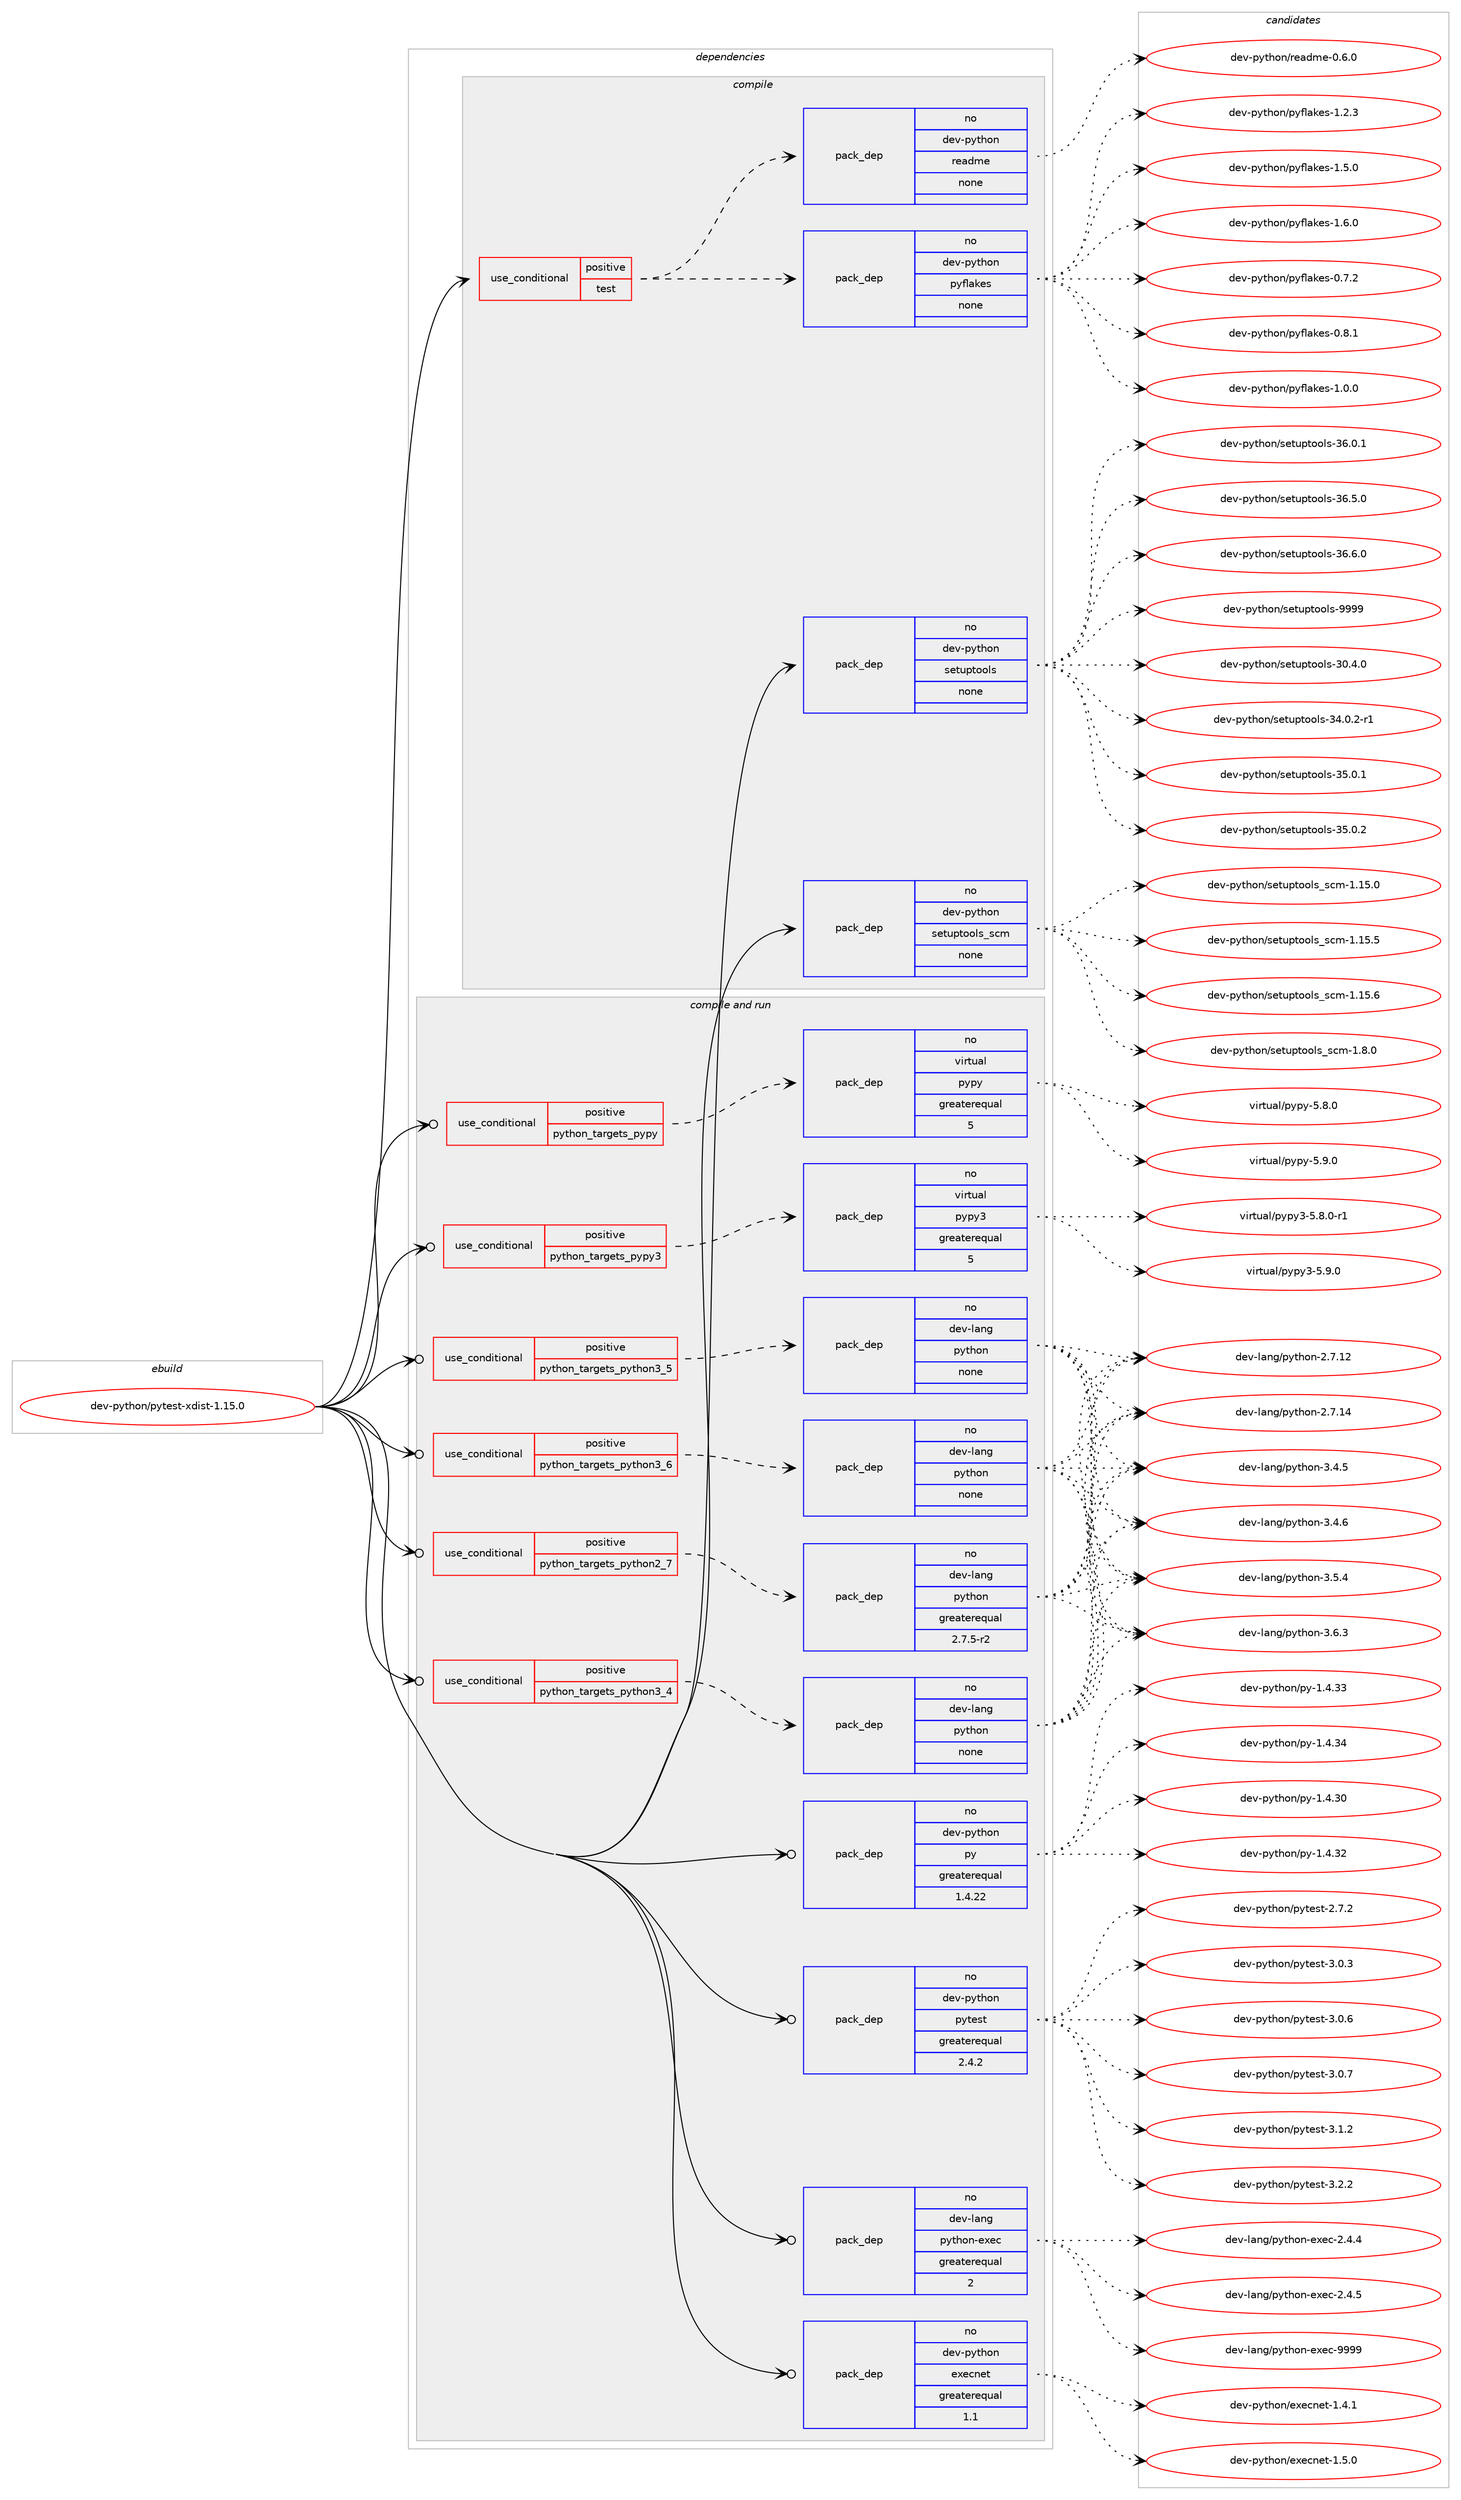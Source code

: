 digraph prolog {

# *************
# Graph options
# *************

newrank=true;
concentrate=true;
compound=true;
graph [rankdir=LR,fontname=Helvetica,fontsize=10,ranksep=1.5];#, ranksep=2.5, nodesep=0.2];
edge  [arrowhead=vee];
node  [fontname=Helvetica,fontsize=10];

# **********
# The ebuild
# **********

subgraph cluster_leftcol {
color=gray;
rank=same;
label=<<i>ebuild</i>>;
id [label="dev-python/pytest-xdist-1.15.0", color=red, width=4, href="../dev-python/pytest-xdist-1.15.0.svg"];
}

# ****************
# The dependencies
# ****************

subgraph cluster_midcol {
color=gray;
label=<<i>dependencies</i>>;
subgraph cluster_compile {
fillcolor="#eeeeee";
style=filled;
label=<<i>compile</i>>;
subgraph cond39785 {
dependency180511 [label=<<TABLE BORDER="0" CELLBORDER="1" CELLSPACING="0" CELLPADDING="4"><TR><TD ROWSPAN="3" CELLPADDING="10">use_conditional</TD></TR><TR><TD>positive</TD></TR><TR><TD>test</TD></TR></TABLE>>, shape=none, color=red];
subgraph pack136787 {
dependency180512 [label=<<TABLE BORDER="0" CELLBORDER="1" CELLSPACING="0" CELLPADDING="4" WIDTH="220"><TR><TD ROWSPAN="6" CELLPADDING="30">pack_dep</TD></TR><TR><TD WIDTH="110">no</TD></TR><TR><TD>dev-python</TD></TR><TR><TD>pyflakes</TD></TR><TR><TD>none</TD></TR><TR><TD></TD></TR></TABLE>>, shape=none, color=blue];
}
dependency180511:e -> dependency180512:w [weight=20,style="dashed",arrowhead="vee"];
subgraph pack136788 {
dependency180513 [label=<<TABLE BORDER="0" CELLBORDER="1" CELLSPACING="0" CELLPADDING="4" WIDTH="220"><TR><TD ROWSPAN="6" CELLPADDING="30">pack_dep</TD></TR><TR><TD WIDTH="110">no</TD></TR><TR><TD>dev-python</TD></TR><TR><TD>readme</TD></TR><TR><TD>none</TD></TR><TR><TD></TD></TR></TABLE>>, shape=none, color=blue];
}
dependency180511:e -> dependency180513:w [weight=20,style="dashed",arrowhead="vee"];
}
id:e -> dependency180511:w [weight=20,style="solid",arrowhead="vee"];
subgraph pack136789 {
dependency180514 [label=<<TABLE BORDER="0" CELLBORDER="1" CELLSPACING="0" CELLPADDING="4" WIDTH="220"><TR><TD ROWSPAN="6" CELLPADDING="30">pack_dep</TD></TR><TR><TD WIDTH="110">no</TD></TR><TR><TD>dev-python</TD></TR><TR><TD>setuptools</TD></TR><TR><TD>none</TD></TR><TR><TD></TD></TR></TABLE>>, shape=none, color=blue];
}
id:e -> dependency180514:w [weight=20,style="solid",arrowhead="vee"];
subgraph pack136790 {
dependency180515 [label=<<TABLE BORDER="0" CELLBORDER="1" CELLSPACING="0" CELLPADDING="4" WIDTH="220"><TR><TD ROWSPAN="6" CELLPADDING="30">pack_dep</TD></TR><TR><TD WIDTH="110">no</TD></TR><TR><TD>dev-python</TD></TR><TR><TD>setuptools_scm</TD></TR><TR><TD>none</TD></TR><TR><TD></TD></TR></TABLE>>, shape=none, color=blue];
}
id:e -> dependency180515:w [weight=20,style="solid",arrowhead="vee"];
}
subgraph cluster_compileandrun {
fillcolor="#eeeeee";
style=filled;
label=<<i>compile and run</i>>;
subgraph cond39786 {
dependency180516 [label=<<TABLE BORDER="0" CELLBORDER="1" CELLSPACING="0" CELLPADDING="4"><TR><TD ROWSPAN="3" CELLPADDING="10">use_conditional</TD></TR><TR><TD>positive</TD></TR><TR><TD>python_targets_pypy</TD></TR></TABLE>>, shape=none, color=red];
subgraph pack136791 {
dependency180517 [label=<<TABLE BORDER="0" CELLBORDER="1" CELLSPACING="0" CELLPADDING="4" WIDTH="220"><TR><TD ROWSPAN="6" CELLPADDING="30">pack_dep</TD></TR><TR><TD WIDTH="110">no</TD></TR><TR><TD>virtual</TD></TR><TR><TD>pypy</TD></TR><TR><TD>greaterequal</TD></TR><TR><TD>5</TD></TR></TABLE>>, shape=none, color=blue];
}
dependency180516:e -> dependency180517:w [weight=20,style="dashed",arrowhead="vee"];
}
id:e -> dependency180516:w [weight=20,style="solid",arrowhead="odotvee"];
subgraph cond39787 {
dependency180518 [label=<<TABLE BORDER="0" CELLBORDER="1" CELLSPACING="0" CELLPADDING="4"><TR><TD ROWSPAN="3" CELLPADDING="10">use_conditional</TD></TR><TR><TD>positive</TD></TR><TR><TD>python_targets_pypy3</TD></TR></TABLE>>, shape=none, color=red];
subgraph pack136792 {
dependency180519 [label=<<TABLE BORDER="0" CELLBORDER="1" CELLSPACING="0" CELLPADDING="4" WIDTH="220"><TR><TD ROWSPAN="6" CELLPADDING="30">pack_dep</TD></TR><TR><TD WIDTH="110">no</TD></TR><TR><TD>virtual</TD></TR><TR><TD>pypy3</TD></TR><TR><TD>greaterequal</TD></TR><TR><TD>5</TD></TR></TABLE>>, shape=none, color=blue];
}
dependency180518:e -> dependency180519:w [weight=20,style="dashed",arrowhead="vee"];
}
id:e -> dependency180518:w [weight=20,style="solid",arrowhead="odotvee"];
subgraph cond39788 {
dependency180520 [label=<<TABLE BORDER="0" CELLBORDER="1" CELLSPACING="0" CELLPADDING="4"><TR><TD ROWSPAN="3" CELLPADDING="10">use_conditional</TD></TR><TR><TD>positive</TD></TR><TR><TD>python_targets_python2_7</TD></TR></TABLE>>, shape=none, color=red];
subgraph pack136793 {
dependency180521 [label=<<TABLE BORDER="0" CELLBORDER="1" CELLSPACING="0" CELLPADDING="4" WIDTH="220"><TR><TD ROWSPAN="6" CELLPADDING="30">pack_dep</TD></TR><TR><TD WIDTH="110">no</TD></TR><TR><TD>dev-lang</TD></TR><TR><TD>python</TD></TR><TR><TD>greaterequal</TD></TR><TR><TD>2.7.5-r2</TD></TR></TABLE>>, shape=none, color=blue];
}
dependency180520:e -> dependency180521:w [weight=20,style="dashed",arrowhead="vee"];
}
id:e -> dependency180520:w [weight=20,style="solid",arrowhead="odotvee"];
subgraph cond39789 {
dependency180522 [label=<<TABLE BORDER="0" CELLBORDER="1" CELLSPACING="0" CELLPADDING="4"><TR><TD ROWSPAN="3" CELLPADDING="10">use_conditional</TD></TR><TR><TD>positive</TD></TR><TR><TD>python_targets_python3_4</TD></TR></TABLE>>, shape=none, color=red];
subgraph pack136794 {
dependency180523 [label=<<TABLE BORDER="0" CELLBORDER="1" CELLSPACING="0" CELLPADDING="4" WIDTH="220"><TR><TD ROWSPAN="6" CELLPADDING="30">pack_dep</TD></TR><TR><TD WIDTH="110">no</TD></TR><TR><TD>dev-lang</TD></TR><TR><TD>python</TD></TR><TR><TD>none</TD></TR><TR><TD></TD></TR></TABLE>>, shape=none, color=blue];
}
dependency180522:e -> dependency180523:w [weight=20,style="dashed",arrowhead="vee"];
}
id:e -> dependency180522:w [weight=20,style="solid",arrowhead="odotvee"];
subgraph cond39790 {
dependency180524 [label=<<TABLE BORDER="0" CELLBORDER="1" CELLSPACING="0" CELLPADDING="4"><TR><TD ROWSPAN="3" CELLPADDING="10">use_conditional</TD></TR><TR><TD>positive</TD></TR><TR><TD>python_targets_python3_5</TD></TR></TABLE>>, shape=none, color=red];
subgraph pack136795 {
dependency180525 [label=<<TABLE BORDER="0" CELLBORDER="1" CELLSPACING="0" CELLPADDING="4" WIDTH="220"><TR><TD ROWSPAN="6" CELLPADDING="30">pack_dep</TD></TR><TR><TD WIDTH="110">no</TD></TR><TR><TD>dev-lang</TD></TR><TR><TD>python</TD></TR><TR><TD>none</TD></TR><TR><TD></TD></TR></TABLE>>, shape=none, color=blue];
}
dependency180524:e -> dependency180525:w [weight=20,style="dashed",arrowhead="vee"];
}
id:e -> dependency180524:w [weight=20,style="solid",arrowhead="odotvee"];
subgraph cond39791 {
dependency180526 [label=<<TABLE BORDER="0" CELLBORDER="1" CELLSPACING="0" CELLPADDING="4"><TR><TD ROWSPAN="3" CELLPADDING="10">use_conditional</TD></TR><TR><TD>positive</TD></TR><TR><TD>python_targets_python3_6</TD></TR></TABLE>>, shape=none, color=red];
subgraph pack136796 {
dependency180527 [label=<<TABLE BORDER="0" CELLBORDER="1" CELLSPACING="0" CELLPADDING="4" WIDTH="220"><TR><TD ROWSPAN="6" CELLPADDING="30">pack_dep</TD></TR><TR><TD WIDTH="110">no</TD></TR><TR><TD>dev-lang</TD></TR><TR><TD>python</TD></TR><TR><TD>none</TD></TR><TR><TD></TD></TR></TABLE>>, shape=none, color=blue];
}
dependency180526:e -> dependency180527:w [weight=20,style="dashed",arrowhead="vee"];
}
id:e -> dependency180526:w [weight=20,style="solid",arrowhead="odotvee"];
subgraph pack136797 {
dependency180528 [label=<<TABLE BORDER="0" CELLBORDER="1" CELLSPACING="0" CELLPADDING="4" WIDTH="220"><TR><TD ROWSPAN="6" CELLPADDING="30">pack_dep</TD></TR><TR><TD WIDTH="110">no</TD></TR><TR><TD>dev-lang</TD></TR><TR><TD>python-exec</TD></TR><TR><TD>greaterequal</TD></TR><TR><TD>2</TD></TR></TABLE>>, shape=none, color=blue];
}
id:e -> dependency180528:w [weight=20,style="solid",arrowhead="odotvee"];
subgraph pack136798 {
dependency180529 [label=<<TABLE BORDER="0" CELLBORDER="1" CELLSPACING="0" CELLPADDING="4" WIDTH="220"><TR><TD ROWSPAN="6" CELLPADDING="30">pack_dep</TD></TR><TR><TD WIDTH="110">no</TD></TR><TR><TD>dev-python</TD></TR><TR><TD>execnet</TD></TR><TR><TD>greaterequal</TD></TR><TR><TD>1.1</TD></TR></TABLE>>, shape=none, color=blue];
}
id:e -> dependency180529:w [weight=20,style="solid",arrowhead="odotvee"];
subgraph pack136799 {
dependency180530 [label=<<TABLE BORDER="0" CELLBORDER="1" CELLSPACING="0" CELLPADDING="4" WIDTH="220"><TR><TD ROWSPAN="6" CELLPADDING="30">pack_dep</TD></TR><TR><TD WIDTH="110">no</TD></TR><TR><TD>dev-python</TD></TR><TR><TD>py</TD></TR><TR><TD>greaterequal</TD></TR><TR><TD>1.4.22</TD></TR></TABLE>>, shape=none, color=blue];
}
id:e -> dependency180530:w [weight=20,style="solid",arrowhead="odotvee"];
subgraph pack136800 {
dependency180531 [label=<<TABLE BORDER="0" CELLBORDER="1" CELLSPACING="0" CELLPADDING="4" WIDTH="220"><TR><TD ROWSPAN="6" CELLPADDING="30">pack_dep</TD></TR><TR><TD WIDTH="110">no</TD></TR><TR><TD>dev-python</TD></TR><TR><TD>pytest</TD></TR><TR><TD>greaterequal</TD></TR><TR><TD>2.4.2</TD></TR></TABLE>>, shape=none, color=blue];
}
id:e -> dependency180531:w [weight=20,style="solid",arrowhead="odotvee"];
}
subgraph cluster_run {
fillcolor="#eeeeee";
style=filled;
label=<<i>run</i>>;
}
}

# **************
# The candidates
# **************

subgraph cluster_choices {
rank=same;
color=gray;
label=<<i>candidates</i>>;

subgraph choice136787 {
color=black;
nodesep=1;
choice100101118451121211161041111104711212110210897107101115454846554650 [label="dev-python/pyflakes-0.7.2", color=red, width=4,href="../dev-python/pyflakes-0.7.2.svg"];
choice100101118451121211161041111104711212110210897107101115454846564649 [label="dev-python/pyflakes-0.8.1", color=red, width=4,href="../dev-python/pyflakes-0.8.1.svg"];
choice100101118451121211161041111104711212110210897107101115454946484648 [label="dev-python/pyflakes-1.0.0", color=red, width=4,href="../dev-python/pyflakes-1.0.0.svg"];
choice100101118451121211161041111104711212110210897107101115454946504651 [label="dev-python/pyflakes-1.2.3", color=red, width=4,href="../dev-python/pyflakes-1.2.3.svg"];
choice100101118451121211161041111104711212110210897107101115454946534648 [label="dev-python/pyflakes-1.5.0", color=red, width=4,href="../dev-python/pyflakes-1.5.0.svg"];
choice100101118451121211161041111104711212110210897107101115454946544648 [label="dev-python/pyflakes-1.6.0", color=red, width=4,href="../dev-python/pyflakes-1.6.0.svg"];
dependency180512:e -> choice100101118451121211161041111104711212110210897107101115454846554650:w [style=dotted,weight="100"];
dependency180512:e -> choice100101118451121211161041111104711212110210897107101115454846564649:w [style=dotted,weight="100"];
dependency180512:e -> choice100101118451121211161041111104711212110210897107101115454946484648:w [style=dotted,weight="100"];
dependency180512:e -> choice100101118451121211161041111104711212110210897107101115454946504651:w [style=dotted,weight="100"];
dependency180512:e -> choice100101118451121211161041111104711212110210897107101115454946534648:w [style=dotted,weight="100"];
dependency180512:e -> choice100101118451121211161041111104711212110210897107101115454946544648:w [style=dotted,weight="100"];
}
subgraph choice136788 {
color=black;
nodesep=1;
choice100101118451121211161041111104711410197100109101454846544648 [label="dev-python/readme-0.6.0", color=red, width=4,href="../dev-python/readme-0.6.0.svg"];
dependency180513:e -> choice100101118451121211161041111104711410197100109101454846544648:w [style=dotted,weight="100"];
}
subgraph choice136789 {
color=black;
nodesep=1;
choice100101118451121211161041111104711510111611711211611111110811545514846524648 [label="dev-python/setuptools-30.4.0", color=red, width=4,href="../dev-python/setuptools-30.4.0.svg"];
choice1001011184511212111610411111047115101116117112116111111108115455152464846504511449 [label="dev-python/setuptools-34.0.2-r1", color=red, width=4,href="../dev-python/setuptools-34.0.2-r1.svg"];
choice100101118451121211161041111104711510111611711211611111110811545515346484649 [label="dev-python/setuptools-35.0.1", color=red, width=4,href="../dev-python/setuptools-35.0.1.svg"];
choice100101118451121211161041111104711510111611711211611111110811545515346484650 [label="dev-python/setuptools-35.0.2", color=red, width=4,href="../dev-python/setuptools-35.0.2.svg"];
choice100101118451121211161041111104711510111611711211611111110811545515446484649 [label="dev-python/setuptools-36.0.1", color=red, width=4,href="../dev-python/setuptools-36.0.1.svg"];
choice100101118451121211161041111104711510111611711211611111110811545515446534648 [label="dev-python/setuptools-36.5.0", color=red, width=4,href="../dev-python/setuptools-36.5.0.svg"];
choice100101118451121211161041111104711510111611711211611111110811545515446544648 [label="dev-python/setuptools-36.6.0", color=red, width=4,href="../dev-python/setuptools-36.6.0.svg"];
choice10010111845112121116104111110471151011161171121161111111081154557575757 [label="dev-python/setuptools-9999", color=red, width=4,href="../dev-python/setuptools-9999.svg"];
dependency180514:e -> choice100101118451121211161041111104711510111611711211611111110811545514846524648:w [style=dotted,weight="100"];
dependency180514:e -> choice1001011184511212111610411111047115101116117112116111111108115455152464846504511449:w [style=dotted,weight="100"];
dependency180514:e -> choice100101118451121211161041111104711510111611711211611111110811545515346484649:w [style=dotted,weight="100"];
dependency180514:e -> choice100101118451121211161041111104711510111611711211611111110811545515346484650:w [style=dotted,weight="100"];
dependency180514:e -> choice100101118451121211161041111104711510111611711211611111110811545515446484649:w [style=dotted,weight="100"];
dependency180514:e -> choice100101118451121211161041111104711510111611711211611111110811545515446534648:w [style=dotted,weight="100"];
dependency180514:e -> choice100101118451121211161041111104711510111611711211611111110811545515446544648:w [style=dotted,weight="100"];
dependency180514:e -> choice10010111845112121116104111110471151011161171121161111111081154557575757:w [style=dotted,weight="100"];
}
subgraph choice136790 {
color=black;
nodesep=1;
choice1001011184511212111610411111047115101116117112116111111108115951159910945494649534648 [label="dev-python/setuptools_scm-1.15.0", color=red, width=4,href="../dev-python/setuptools_scm-1.15.0.svg"];
choice1001011184511212111610411111047115101116117112116111111108115951159910945494649534653 [label="dev-python/setuptools_scm-1.15.5", color=red, width=4,href="../dev-python/setuptools_scm-1.15.5.svg"];
choice1001011184511212111610411111047115101116117112116111111108115951159910945494649534654 [label="dev-python/setuptools_scm-1.15.6", color=red, width=4,href="../dev-python/setuptools_scm-1.15.6.svg"];
choice10010111845112121116104111110471151011161171121161111111081159511599109454946564648 [label="dev-python/setuptools_scm-1.8.0", color=red, width=4,href="../dev-python/setuptools_scm-1.8.0.svg"];
dependency180515:e -> choice1001011184511212111610411111047115101116117112116111111108115951159910945494649534648:w [style=dotted,weight="100"];
dependency180515:e -> choice1001011184511212111610411111047115101116117112116111111108115951159910945494649534653:w [style=dotted,weight="100"];
dependency180515:e -> choice1001011184511212111610411111047115101116117112116111111108115951159910945494649534654:w [style=dotted,weight="100"];
dependency180515:e -> choice10010111845112121116104111110471151011161171121161111111081159511599109454946564648:w [style=dotted,weight="100"];
}
subgraph choice136791 {
color=black;
nodesep=1;
choice1181051141161179710847112121112121455346564648 [label="virtual/pypy-5.8.0", color=red, width=4,href="../virtual/pypy-5.8.0.svg"];
choice1181051141161179710847112121112121455346574648 [label="virtual/pypy-5.9.0", color=red, width=4,href="../virtual/pypy-5.9.0.svg"];
dependency180517:e -> choice1181051141161179710847112121112121455346564648:w [style=dotted,weight="100"];
dependency180517:e -> choice1181051141161179710847112121112121455346574648:w [style=dotted,weight="100"];
}
subgraph choice136792 {
color=black;
nodesep=1;
choice1181051141161179710847112121112121514553465646484511449 [label="virtual/pypy3-5.8.0-r1", color=red, width=4,href="../virtual/pypy3-5.8.0-r1.svg"];
choice118105114116117971084711212111212151455346574648 [label="virtual/pypy3-5.9.0", color=red, width=4,href="../virtual/pypy3-5.9.0.svg"];
dependency180519:e -> choice1181051141161179710847112121112121514553465646484511449:w [style=dotted,weight="100"];
dependency180519:e -> choice118105114116117971084711212111212151455346574648:w [style=dotted,weight="100"];
}
subgraph choice136793 {
color=black;
nodesep=1;
choice10010111845108971101034711212111610411111045504655464950 [label="dev-lang/python-2.7.12", color=red, width=4,href="../dev-lang/python-2.7.12.svg"];
choice10010111845108971101034711212111610411111045504655464952 [label="dev-lang/python-2.7.14", color=red, width=4,href="../dev-lang/python-2.7.14.svg"];
choice100101118451089711010347112121116104111110455146524653 [label="dev-lang/python-3.4.5", color=red, width=4,href="../dev-lang/python-3.4.5.svg"];
choice100101118451089711010347112121116104111110455146524654 [label="dev-lang/python-3.4.6", color=red, width=4,href="../dev-lang/python-3.4.6.svg"];
choice100101118451089711010347112121116104111110455146534652 [label="dev-lang/python-3.5.4", color=red, width=4,href="../dev-lang/python-3.5.4.svg"];
choice100101118451089711010347112121116104111110455146544651 [label="dev-lang/python-3.6.3", color=red, width=4,href="../dev-lang/python-3.6.3.svg"];
dependency180521:e -> choice10010111845108971101034711212111610411111045504655464950:w [style=dotted,weight="100"];
dependency180521:e -> choice10010111845108971101034711212111610411111045504655464952:w [style=dotted,weight="100"];
dependency180521:e -> choice100101118451089711010347112121116104111110455146524653:w [style=dotted,weight="100"];
dependency180521:e -> choice100101118451089711010347112121116104111110455146524654:w [style=dotted,weight="100"];
dependency180521:e -> choice100101118451089711010347112121116104111110455146534652:w [style=dotted,weight="100"];
dependency180521:e -> choice100101118451089711010347112121116104111110455146544651:w [style=dotted,weight="100"];
}
subgraph choice136794 {
color=black;
nodesep=1;
choice10010111845108971101034711212111610411111045504655464950 [label="dev-lang/python-2.7.12", color=red, width=4,href="../dev-lang/python-2.7.12.svg"];
choice10010111845108971101034711212111610411111045504655464952 [label="dev-lang/python-2.7.14", color=red, width=4,href="../dev-lang/python-2.7.14.svg"];
choice100101118451089711010347112121116104111110455146524653 [label="dev-lang/python-3.4.5", color=red, width=4,href="../dev-lang/python-3.4.5.svg"];
choice100101118451089711010347112121116104111110455146524654 [label="dev-lang/python-3.4.6", color=red, width=4,href="../dev-lang/python-3.4.6.svg"];
choice100101118451089711010347112121116104111110455146534652 [label="dev-lang/python-3.5.4", color=red, width=4,href="../dev-lang/python-3.5.4.svg"];
choice100101118451089711010347112121116104111110455146544651 [label="dev-lang/python-3.6.3", color=red, width=4,href="../dev-lang/python-3.6.3.svg"];
dependency180523:e -> choice10010111845108971101034711212111610411111045504655464950:w [style=dotted,weight="100"];
dependency180523:e -> choice10010111845108971101034711212111610411111045504655464952:w [style=dotted,weight="100"];
dependency180523:e -> choice100101118451089711010347112121116104111110455146524653:w [style=dotted,weight="100"];
dependency180523:e -> choice100101118451089711010347112121116104111110455146524654:w [style=dotted,weight="100"];
dependency180523:e -> choice100101118451089711010347112121116104111110455146534652:w [style=dotted,weight="100"];
dependency180523:e -> choice100101118451089711010347112121116104111110455146544651:w [style=dotted,weight="100"];
}
subgraph choice136795 {
color=black;
nodesep=1;
choice10010111845108971101034711212111610411111045504655464950 [label="dev-lang/python-2.7.12", color=red, width=4,href="../dev-lang/python-2.7.12.svg"];
choice10010111845108971101034711212111610411111045504655464952 [label="dev-lang/python-2.7.14", color=red, width=4,href="../dev-lang/python-2.7.14.svg"];
choice100101118451089711010347112121116104111110455146524653 [label="dev-lang/python-3.4.5", color=red, width=4,href="../dev-lang/python-3.4.5.svg"];
choice100101118451089711010347112121116104111110455146524654 [label="dev-lang/python-3.4.6", color=red, width=4,href="../dev-lang/python-3.4.6.svg"];
choice100101118451089711010347112121116104111110455146534652 [label="dev-lang/python-3.5.4", color=red, width=4,href="../dev-lang/python-3.5.4.svg"];
choice100101118451089711010347112121116104111110455146544651 [label="dev-lang/python-3.6.3", color=red, width=4,href="../dev-lang/python-3.6.3.svg"];
dependency180525:e -> choice10010111845108971101034711212111610411111045504655464950:w [style=dotted,weight="100"];
dependency180525:e -> choice10010111845108971101034711212111610411111045504655464952:w [style=dotted,weight="100"];
dependency180525:e -> choice100101118451089711010347112121116104111110455146524653:w [style=dotted,weight="100"];
dependency180525:e -> choice100101118451089711010347112121116104111110455146524654:w [style=dotted,weight="100"];
dependency180525:e -> choice100101118451089711010347112121116104111110455146534652:w [style=dotted,weight="100"];
dependency180525:e -> choice100101118451089711010347112121116104111110455146544651:w [style=dotted,weight="100"];
}
subgraph choice136796 {
color=black;
nodesep=1;
choice10010111845108971101034711212111610411111045504655464950 [label="dev-lang/python-2.7.12", color=red, width=4,href="../dev-lang/python-2.7.12.svg"];
choice10010111845108971101034711212111610411111045504655464952 [label="dev-lang/python-2.7.14", color=red, width=4,href="../dev-lang/python-2.7.14.svg"];
choice100101118451089711010347112121116104111110455146524653 [label="dev-lang/python-3.4.5", color=red, width=4,href="../dev-lang/python-3.4.5.svg"];
choice100101118451089711010347112121116104111110455146524654 [label="dev-lang/python-3.4.6", color=red, width=4,href="../dev-lang/python-3.4.6.svg"];
choice100101118451089711010347112121116104111110455146534652 [label="dev-lang/python-3.5.4", color=red, width=4,href="../dev-lang/python-3.5.4.svg"];
choice100101118451089711010347112121116104111110455146544651 [label="dev-lang/python-3.6.3", color=red, width=4,href="../dev-lang/python-3.6.3.svg"];
dependency180527:e -> choice10010111845108971101034711212111610411111045504655464950:w [style=dotted,weight="100"];
dependency180527:e -> choice10010111845108971101034711212111610411111045504655464952:w [style=dotted,weight="100"];
dependency180527:e -> choice100101118451089711010347112121116104111110455146524653:w [style=dotted,weight="100"];
dependency180527:e -> choice100101118451089711010347112121116104111110455146524654:w [style=dotted,weight="100"];
dependency180527:e -> choice100101118451089711010347112121116104111110455146534652:w [style=dotted,weight="100"];
dependency180527:e -> choice100101118451089711010347112121116104111110455146544651:w [style=dotted,weight="100"];
}
subgraph choice136797 {
color=black;
nodesep=1;
choice1001011184510897110103471121211161041111104510112010199455046524652 [label="dev-lang/python-exec-2.4.4", color=red, width=4,href="../dev-lang/python-exec-2.4.4.svg"];
choice1001011184510897110103471121211161041111104510112010199455046524653 [label="dev-lang/python-exec-2.4.5", color=red, width=4,href="../dev-lang/python-exec-2.4.5.svg"];
choice10010111845108971101034711212111610411111045101120101994557575757 [label="dev-lang/python-exec-9999", color=red, width=4,href="../dev-lang/python-exec-9999.svg"];
dependency180528:e -> choice1001011184510897110103471121211161041111104510112010199455046524652:w [style=dotted,weight="100"];
dependency180528:e -> choice1001011184510897110103471121211161041111104510112010199455046524653:w [style=dotted,weight="100"];
dependency180528:e -> choice10010111845108971101034711212111610411111045101120101994557575757:w [style=dotted,weight="100"];
}
subgraph choice136798 {
color=black;
nodesep=1;
choice100101118451121211161041111104710112010199110101116454946524649 [label="dev-python/execnet-1.4.1", color=red, width=4,href="../dev-python/execnet-1.4.1.svg"];
choice100101118451121211161041111104710112010199110101116454946534648 [label="dev-python/execnet-1.5.0", color=red, width=4,href="../dev-python/execnet-1.5.0.svg"];
dependency180529:e -> choice100101118451121211161041111104710112010199110101116454946524649:w [style=dotted,weight="100"];
dependency180529:e -> choice100101118451121211161041111104710112010199110101116454946534648:w [style=dotted,weight="100"];
}
subgraph choice136799 {
color=black;
nodesep=1;
choice100101118451121211161041111104711212145494652465148 [label="dev-python/py-1.4.30", color=red, width=4,href="../dev-python/py-1.4.30.svg"];
choice100101118451121211161041111104711212145494652465150 [label="dev-python/py-1.4.32", color=red, width=4,href="../dev-python/py-1.4.32.svg"];
choice100101118451121211161041111104711212145494652465151 [label="dev-python/py-1.4.33", color=red, width=4,href="../dev-python/py-1.4.33.svg"];
choice100101118451121211161041111104711212145494652465152 [label="dev-python/py-1.4.34", color=red, width=4,href="../dev-python/py-1.4.34.svg"];
dependency180530:e -> choice100101118451121211161041111104711212145494652465148:w [style=dotted,weight="100"];
dependency180530:e -> choice100101118451121211161041111104711212145494652465150:w [style=dotted,weight="100"];
dependency180530:e -> choice100101118451121211161041111104711212145494652465151:w [style=dotted,weight="100"];
dependency180530:e -> choice100101118451121211161041111104711212145494652465152:w [style=dotted,weight="100"];
}
subgraph choice136800 {
color=black;
nodesep=1;
choice1001011184511212111610411111047112121116101115116455046554650 [label="dev-python/pytest-2.7.2", color=red, width=4,href="../dev-python/pytest-2.7.2.svg"];
choice1001011184511212111610411111047112121116101115116455146484651 [label="dev-python/pytest-3.0.3", color=red, width=4,href="../dev-python/pytest-3.0.3.svg"];
choice1001011184511212111610411111047112121116101115116455146484654 [label="dev-python/pytest-3.0.6", color=red, width=4,href="../dev-python/pytest-3.0.6.svg"];
choice1001011184511212111610411111047112121116101115116455146484655 [label="dev-python/pytest-3.0.7", color=red, width=4,href="../dev-python/pytest-3.0.7.svg"];
choice1001011184511212111610411111047112121116101115116455146494650 [label="dev-python/pytest-3.1.2", color=red, width=4,href="../dev-python/pytest-3.1.2.svg"];
choice1001011184511212111610411111047112121116101115116455146504650 [label="dev-python/pytest-3.2.2", color=red, width=4,href="../dev-python/pytest-3.2.2.svg"];
dependency180531:e -> choice1001011184511212111610411111047112121116101115116455046554650:w [style=dotted,weight="100"];
dependency180531:e -> choice1001011184511212111610411111047112121116101115116455146484651:w [style=dotted,weight="100"];
dependency180531:e -> choice1001011184511212111610411111047112121116101115116455146484654:w [style=dotted,weight="100"];
dependency180531:e -> choice1001011184511212111610411111047112121116101115116455146484655:w [style=dotted,weight="100"];
dependency180531:e -> choice1001011184511212111610411111047112121116101115116455146494650:w [style=dotted,weight="100"];
dependency180531:e -> choice1001011184511212111610411111047112121116101115116455146504650:w [style=dotted,weight="100"];
}
}

}
